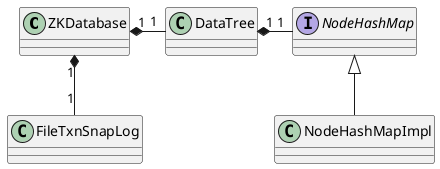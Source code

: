 @startuml


class ZKDatabase

class DataTree

interface NodeHashMap

class FileTxnSnapLog

class NodeHashMapImpl

ZKDatabase "1" *-down-  "1" FileTxnSnapLog
ZKDatabase "1" *-right-  "1" DataTree

DataTree "1" *-right- "1" NodeHashMap
NodeHashMapImpl -up-|> NodeHashMap

@enduml